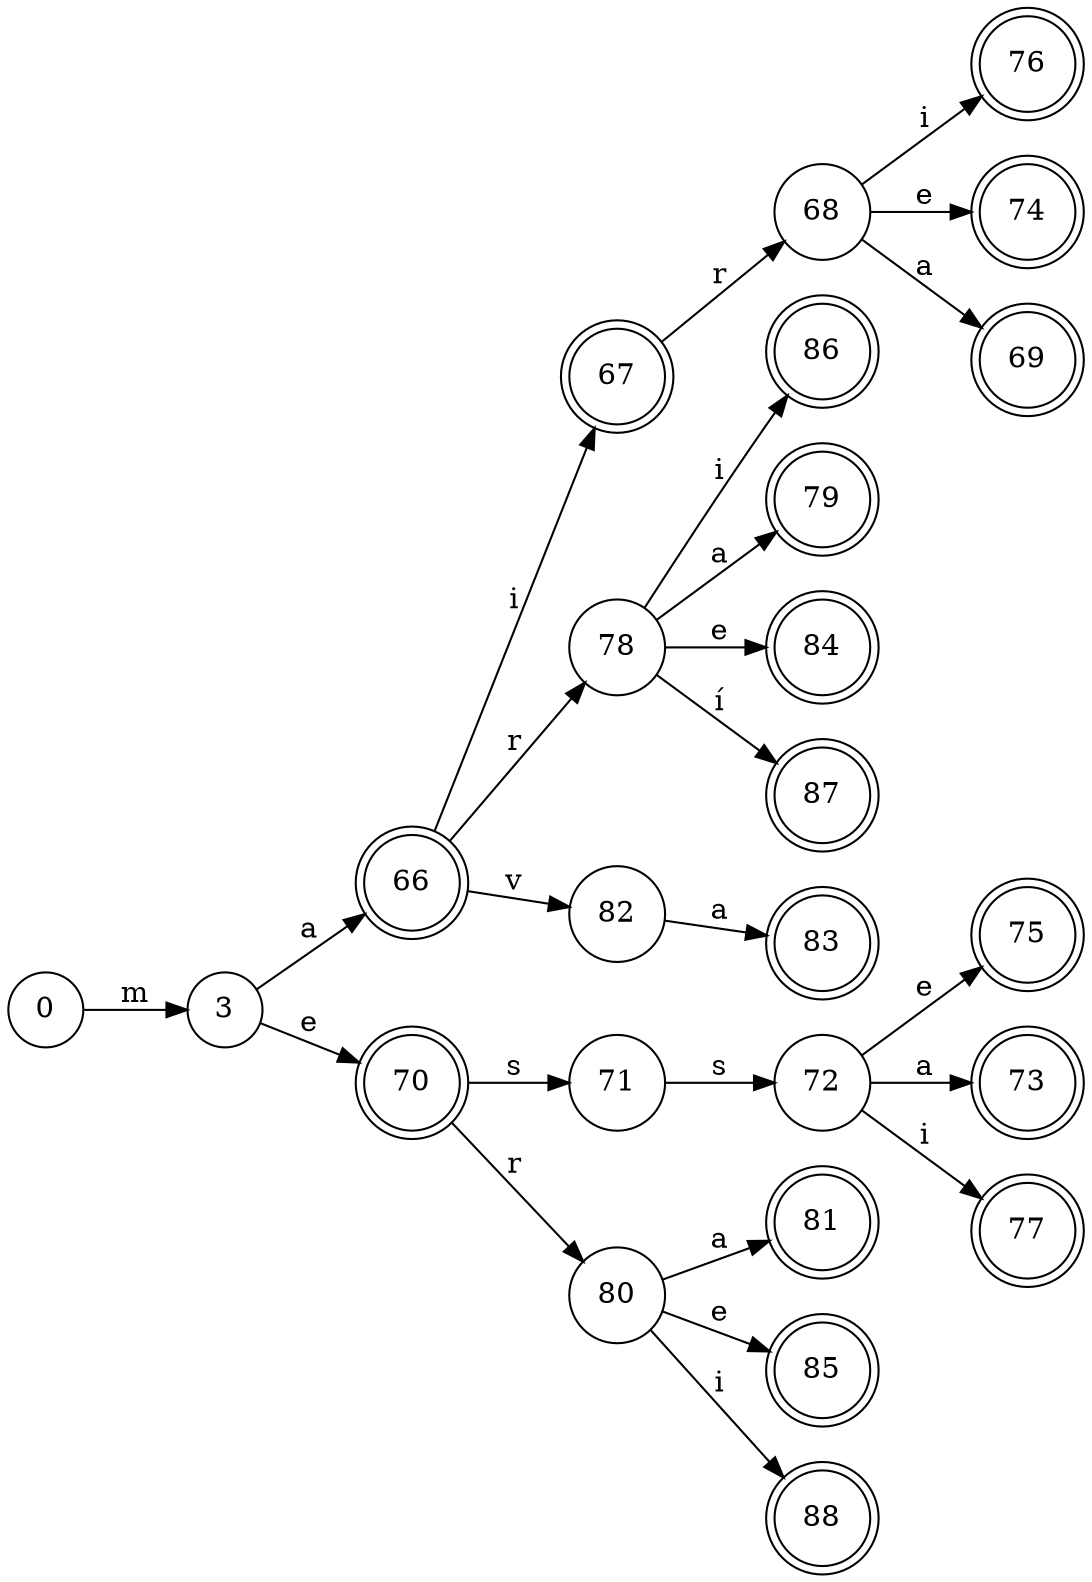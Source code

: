 digraph{
	rankdir = LR;
	86, 79, 84, 87, 76, 74, 67, 66, 70, 69, 83, 75, 73, 77, 81, 85, 88 [shape=doublecircle]
	node [shape=circle]
	0 -> 3 [label="m"]
	3 -> 66 [label="a"]
	66 -> 78 [label="r"]
	78 -> 86 [label="i"]
	78 -> 79 [label="a"]
	78 -> 84 [label="e"]
	78 -> 87 [label="í"]
	66 -> 67 [label="i"]
	67 -> 68 [label="r"]
	68 -> 76 [label="i"]
	68 -> 74 [label="e"]
	68 -> 69 [label="a"]
	66 -> 82 [label="v"]
	82 -> 83 [label="a"]
	3 -> 70 [label="e"]
	70 -> 71 [label="s"]
	71 -> 72 [label="s"]
	72 -> 75 [label="e"]
	72 -> 73 [label="a"]
	72 -> 77 [label="i"]
	70 -> 80 [label="r"]
	80 -> 81 [label="a"]
	80 -> 85 [label="e"]
	80 -> 88 [label="i"]
}
